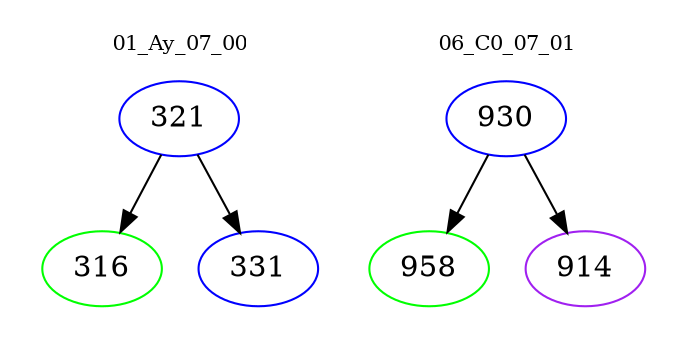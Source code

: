 digraph{
subgraph cluster_0 {
color = white
label = "01_Ay_07_00";
fontsize=10;
T0_321 [label="321", color="blue"]
T0_321 -> T0_316 [color="black"]
T0_316 [label="316", color="green"]
T0_321 -> T0_331 [color="black"]
T0_331 [label="331", color="blue"]
}
subgraph cluster_1 {
color = white
label = "06_C0_07_01";
fontsize=10;
T1_930 [label="930", color="blue"]
T1_930 -> T1_958 [color="black"]
T1_958 [label="958", color="green"]
T1_930 -> T1_914 [color="black"]
T1_914 [label="914", color="purple"]
}
}
